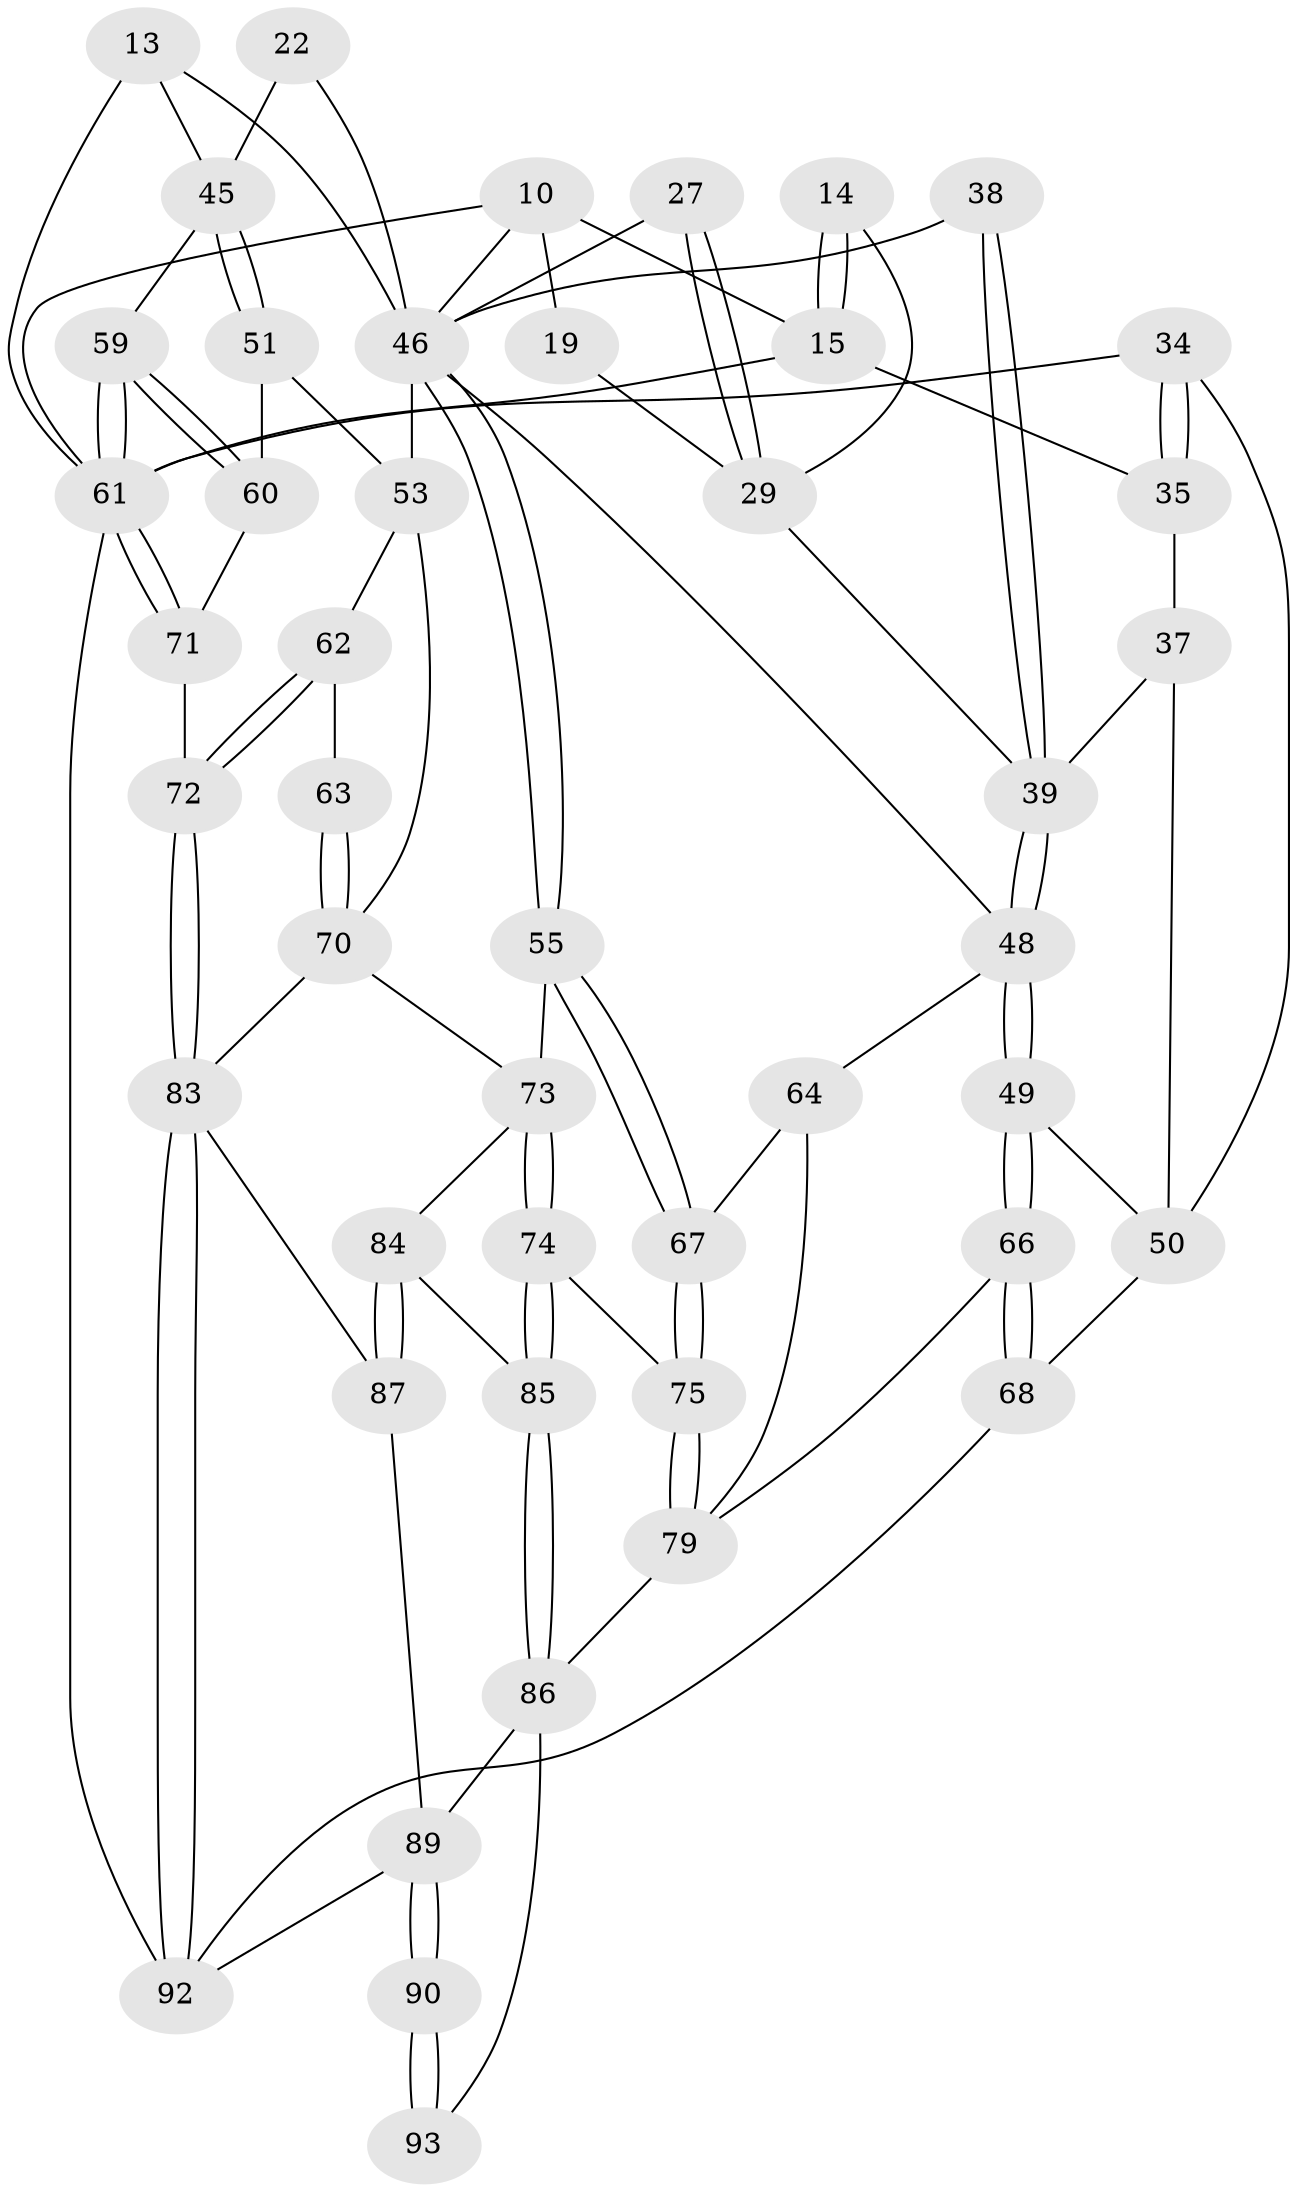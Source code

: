 // original degree distribution, {3: 0.021505376344086023, 5: 0.4731182795698925, 6: 0.23655913978494625, 4: 0.26881720430107525}
// Generated by graph-tools (version 1.1) at 2025/59/03/09/25 04:59:44]
// undirected, 46 vertices, 103 edges
graph export_dot {
graph [start="1"]
  node [color=gray90,style=filled];
  10 [pos="+0.5091861673094247+0.11086316996251988",super="+8"];
  13 [pos="+0.7781229465055558+0"];
  14 [pos="+0.17748283342968393+0.14727357038521025"];
  15 [pos="+0.13587258187106693+0.16789758429376417",super="+9"];
  19 [pos="+0.3723020665426015+0.1296451932324975"];
  22 [pos="+0.7646281983920414+0.3486686394484416"];
  27 [pos="+0.3415749874614644+0.2029983929430947"];
  29 [pos="+0.23489176377367768+0.3950449907853874",super="+21+20"];
  34 [pos="+0+0.2596967728015739"];
  35 [pos="+0+0.24290204934000198",super="+33"];
  37 [pos="+0.13213156807194357+0.4202109555929786",super="+36"];
  38 [pos="+0.4185830814530504+0.4050071122200356",super="+28"];
  39 [pos="+0.2578474724499654+0.44281868007987135",super="+31"];
  45 [pos="+1+0.35772319987273105",super="+25"];
  46 [pos="+0.4392535903706881+0.5824048895858779",super="+41+24+26"];
  48 [pos="+0.2590771090986085+0.49259677867600604",super="+47"];
  49 [pos="+0.1758234581060137+0.6274801888017514"];
  50 [pos="+0.08056650016421663+0.5490672528374028",super="+42+43"];
  51 [pos="+0.8667722773966162+0.6212580617774784"];
  53 [pos="+0.6909254627483663+0.47194620688893335",super="+52"];
  55 [pos="+0.5446084916616363+0.6393810039686629"];
  59 [pos="+1+0.7090728602189971",super="+44"];
  60 [pos="+0.920011600196893+0.6364732802103725"];
  61 [pos="+1+0.7769906959656631",super="+4"];
  62 [pos="+0.8414402510661575+0.7063743204265462"];
  63 [pos="+0.7441969106501944+0.7665346115340776"];
  64 [pos="+0.3363121197351014+0.6858927892002366"];
  66 [pos="+0.17067697164949192+0.6949279495425451"];
  67 [pos="+0.35641519544191314+0.7025866179570774"];
  68 [pos="+0+0.8408398295019612",super="+54"];
  70 [pos="+0.7302717636240034+0.7800304499386853",super="+57+58"];
  71 [pos="+1+0.8222694711659703"];
  72 [pos="+0.9791334939469537+0.8284396570015992"];
  73 [pos="+0.5505838614552296+0.672797232037006",super="+56"];
  74 [pos="+0.41911632158028744+0.7871231941801888"];
  75 [pos="+0.40483887157580284+0.778777675396957"];
  79 [pos="+0.2478895011852285+0.8383299514201119",super="+65"];
  83 [pos="+0.8583241285723043+0.9472203688916857",super="+76"];
  84 [pos="+0.4966484827666253+0.8576098239251321",super="+78"];
  85 [pos="+0.4403286278543149+0.8504134837754352"];
  86 [pos="+0.432002394837457+0.8633022259707301",super="+81"];
  87 [pos="+0.5974571303148353+0.9739911483557521",super="+77"];
  89 [pos="+0.47747875019078706+1",super="+82+88"];
  90 [pos="+0.4313044276316711+1"];
  92 [pos="+0.8337083098232759+1",super="+69"];
  93 [pos="+0.2971409451491305+0.922306938214066",super="+91"];
  10 -- 19 [weight=2];
  10 -- 61;
  10 -- 15;
  10 -- 46;
  13 -- 61;
  13 -- 45;
  13 -- 46;
  14 -- 15 [weight=2];
  14 -- 15;
  14 -- 29;
  15 -- 61;
  15 -- 35;
  19 -- 29;
  22 -- 45 [weight=2];
  22 -- 46;
  27 -- 29 [weight=2];
  27 -- 29;
  27 -- 46;
  29 -- 39;
  34 -- 35;
  34 -- 35;
  34 -- 61;
  34 -- 50;
  35 -- 37 [weight=2];
  37 -- 50;
  37 -- 39 [weight=2];
  38 -- 39;
  38 -- 39;
  38 -- 46 [weight=3];
  39 -- 48;
  39 -- 48;
  45 -- 51;
  45 -- 51;
  45 -- 59 [weight=2];
  46 -- 55;
  46 -- 55;
  46 -- 53;
  46 -- 48;
  48 -- 49;
  48 -- 49;
  48 -- 64;
  49 -- 50;
  49 -- 66;
  49 -- 66;
  50 -- 68 [weight=2];
  51 -- 60;
  51 -- 53;
  53 -- 70;
  53 -- 62;
  55 -- 67;
  55 -- 67;
  55 -- 73;
  59 -- 60;
  59 -- 60;
  59 -- 61 [weight=2];
  59 -- 61;
  60 -- 71;
  61 -- 71;
  61 -- 71;
  61 -- 92 [weight=2];
  62 -- 63;
  62 -- 72;
  62 -- 72;
  63 -- 70 [weight=2];
  63 -- 70;
  64 -- 67;
  64 -- 79;
  66 -- 68;
  66 -- 68;
  66 -- 79;
  67 -- 75;
  67 -- 75;
  68 -- 92;
  70 -- 73;
  70 -- 83;
  71 -- 72;
  72 -- 83;
  72 -- 83;
  73 -- 74;
  73 -- 74;
  73 -- 84;
  74 -- 75;
  74 -- 85;
  74 -- 85;
  75 -- 79;
  75 -- 79;
  79 -- 86;
  83 -- 92;
  83 -- 92;
  83 -- 87;
  84 -- 85;
  84 -- 87 [weight=2];
  84 -- 87;
  85 -- 86;
  85 -- 86;
  86 -- 93 [weight=2];
  86 -- 89;
  87 -- 89;
  89 -- 90;
  89 -- 90;
  89 -- 92 [weight=2];
  90 -- 93 [weight=2];
  90 -- 93;
}
